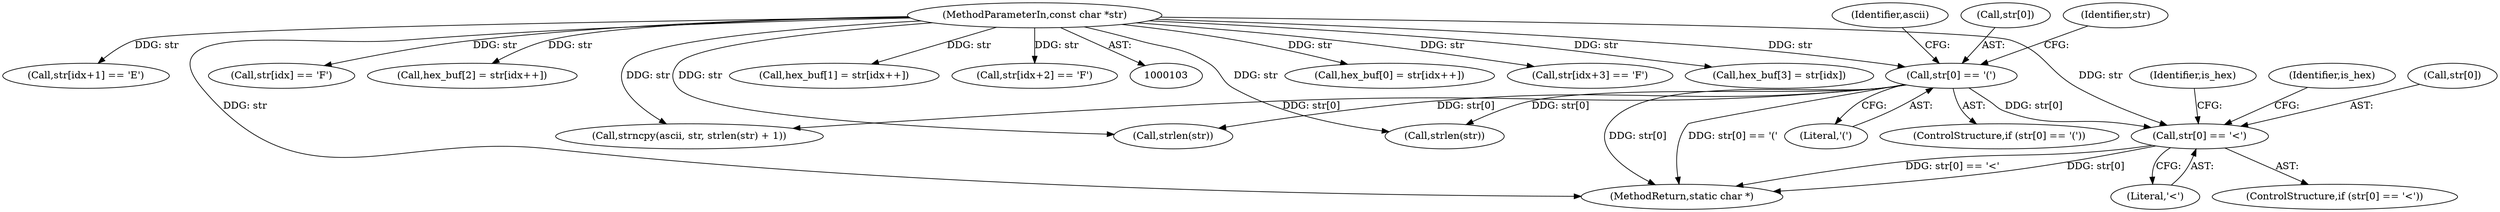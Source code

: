 digraph "0_pdfresurrect_0c4120fffa3dffe97b95c486a120eded82afe8a6_1@pointer" {
"1000149" [label="(Call,str[0] == '<')"];
"1000125" [label="(Call,str[0] == '(')"];
"1000104" [label="(MethodParameterIn,const char *str)"];
"1000142" [label="(Call,strlen(str))"];
"1000217" [label="(Call,hex_buf[0] = str[idx++])"];
"1000149" [label="(Call,str[0] == '<')"];
"1000129" [label="(Literal,'(')"];
"1000162" [label="(Identifier,is_hex)"];
"1000132" [label="(Identifier,ascii)"];
"1000125" [label="(Call,str[0] == '(')"];
"1000156" [label="(Identifier,is_hex)"];
"1000104" [label="(MethodParameterIn,const char *str)"];
"1000189" [label="(Call,str[idx+3] == 'F')"];
"1000241" [label="(Call,hex_buf[3] = str[idx])"];
"1000126" [label="(Call,str[0])"];
"1000174" [label="(Call,str[idx+1] == 'E')"];
"1000150" [label="(Call,str[0])"];
"1000135" [label="(Call,strlen(str))"];
"1000168" [label="(Call,str[idx] == 'F')"];
"1000124" [label="(ControlStructure,if (str[0] == '('))"];
"1000233" [label="(Call,hex_buf[2] = str[idx++])"];
"1000259" [label="(MethodReturn,static char *)"];
"1000138" [label="(Call,strncpy(ascii, str, strlen(str) + 1))"];
"1000225" [label="(Call,hex_buf[1] = str[idx++])"];
"1000182" [label="(Call,str[idx+2] == 'F')"];
"1000148" [label="(ControlStructure,if (str[0] == '<'))"];
"1000153" [label="(Literal,'<')"];
"1000151" [label="(Identifier,str)"];
"1000149" -> "1000148"  [label="AST: "];
"1000149" -> "1000153"  [label="CFG: "];
"1000150" -> "1000149"  [label="AST: "];
"1000153" -> "1000149"  [label="AST: "];
"1000156" -> "1000149"  [label="CFG: "];
"1000162" -> "1000149"  [label="CFG: "];
"1000149" -> "1000259"  [label="DDG: str[0] == '<'"];
"1000149" -> "1000259"  [label="DDG: str[0]"];
"1000125" -> "1000149"  [label="DDG: str[0]"];
"1000104" -> "1000149"  [label="DDG: str"];
"1000125" -> "1000124"  [label="AST: "];
"1000125" -> "1000129"  [label="CFG: "];
"1000126" -> "1000125"  [label="AST: "];
"1000129" -> "1000125"  [label="AST: "];
"1000132" -> "1000125"  [label="CFG: "];
"1000151" -> "1000125"  [label="CFG: "];
"1000125" -> "1000259"  [label="DDG: str[0]"];
"1000125" -> "1000259"  [label="DDG: str[0] == '('"];
"1000104" -> "1000125"  [label="DDG: str"];
"1000125" -> "1000135"  [label="DDG: str[0]"];
"1000125" -> "1000138"  [label="DDG: str[0]"];
"1000125" -> "1000142"  [label="DDG: str[0]"];
"1000104" -> "1000103"  [label="AST: "];
"1000104" -> "1000259"  [label="DDG: str"];
"1000104" -> "1000135"  [label="DDG: str"];
"1000104" -> "1000138"  [label="DDG: str"];
"1000104" -> "1000142"  [label="DDG: str"];
"1000104" -> "1000168"  [label="DDG: str"];
"1000104" -> "1000174"  [label="DDG: str"];
"1000104" -> "1000182"  [label="DDG: str"];
"1000104" -> "1000189"  [label="DDG: str"];
"1000104" -> "1000217"  [label="DDG: str"];
"1000104" -> "1000225"  [label="DDG: str"];
"1000104" -> "1000233"  [label="DDG: str"];
"1000104" -> "1000241"  [label="DDG: str"];
}
